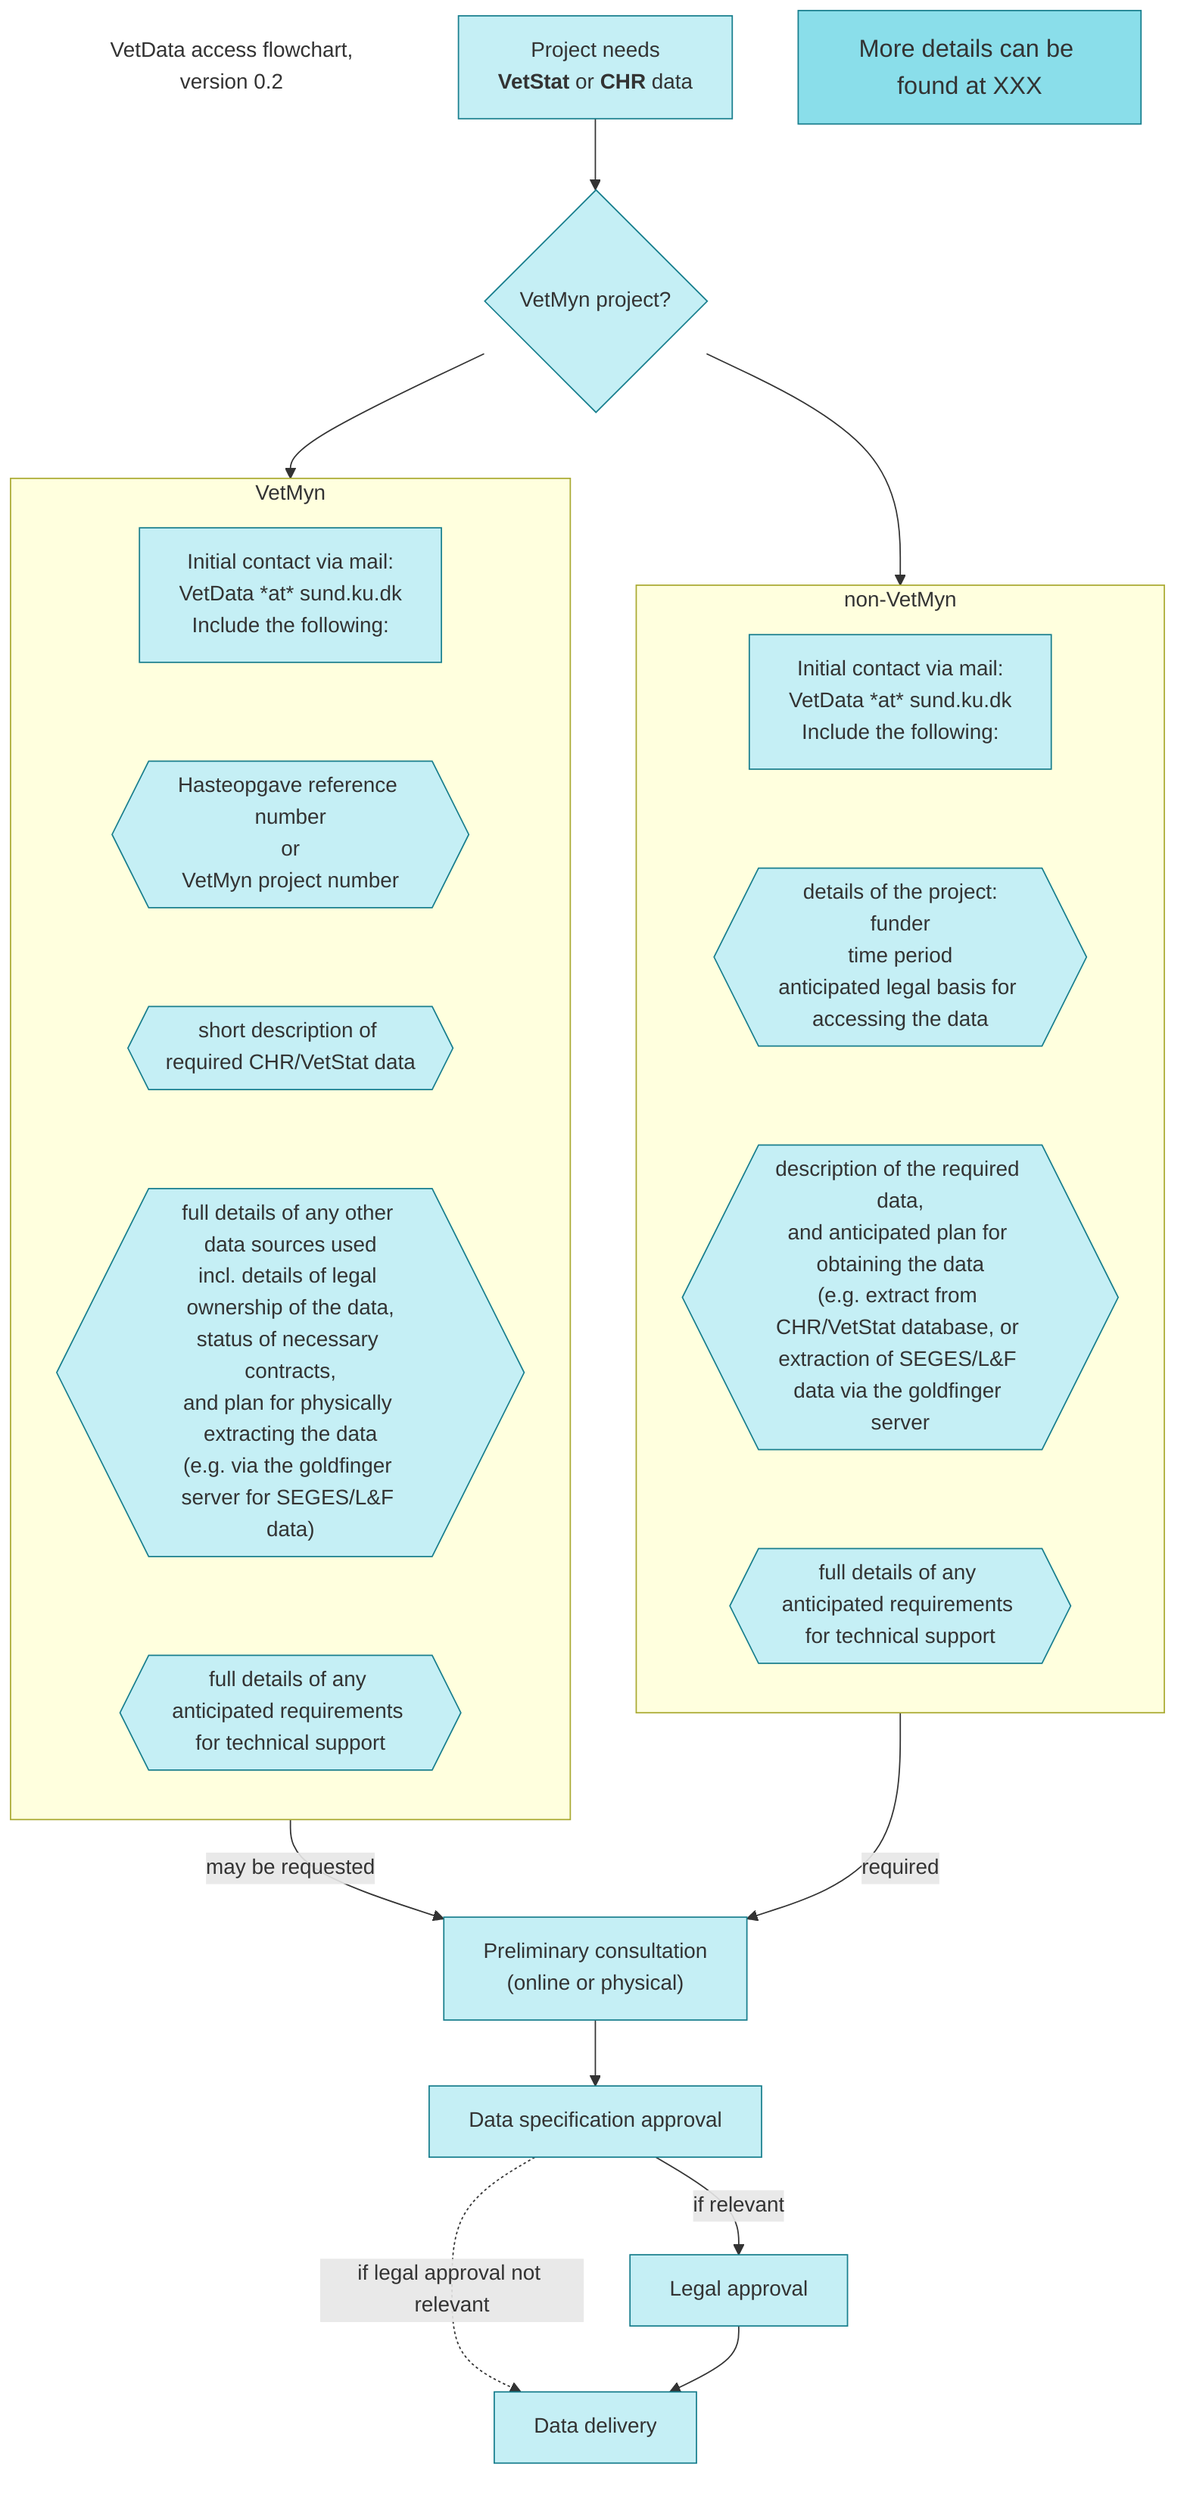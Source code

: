 flowchart

classDef version fill:#fff,stroke:#fff
VERSION["`VetData access flowchart,
version 0.2`"]
class VERSION version

classDef KUnode fill:#c5eff5,stroke:#197f8e
classDef KUimportant fill:#f5c9ca,stroke:#a31d20
classDef KUinfo fill:#8adeea,stroke:#197f8e,font-size:14pt

A["`Project needs
**VetStat** or **CHR** data`"]

VM{"`VetMyn project?`"}
class A,VM KUnode

A --> VM

subgraph VetMyn
direction TB
VM1["`Initial contact via mail:
VetData \*at* sund.ku.dk

Include the following:`"]
VM1a{{"`Hasteopgave reference number
or
VetMyn project number`"}}
VM1b{{"`short description of required CHR/VetStat data`"}}
VM1c{{"`full details of any other data sources used

incl. details of legal ownership of the data,
status of necessary contracts,
and plan for physically extracting the data
(e.g. via the goldfinger server for SEGES/L&F data)`"}}
VM1d{{"`full details of any anticipated requirements for technical support`"}}
end

class VetMyn KUimportant;
class VM1,VM1a,VM1b,VM1c,VM1d KUnode;

subgraph non-VetMyn
direction TB
nVM1["`Initial contact via mail:
VetData \*at* sund.ku.dk

Include the following:`"]
nVM1a{{"`details of the project:
funder
time period
anticipated legal basis for accessing the data`"}}
nVM1b{{"`description of the required data,
and anticipated plan for obtaining the data
(e.g. extract from CHR/VetStat database, or extraction of SEGES/L&F data via the goldfinger server`"}}
nVM1c{{"`full details of any anticipated requirements for technical support`"}}
end

class non-VetMyn KUimportant;
class nVM1,nVM1a,nVM1b,nVM1c KUnode;

VM --> VetMyn
VM1 ~~~ VM1a
VM1a ~~~ VM1b
VM1b ~~~ VM1c
VM1c ~~~ VM1d
VM --> non-VetMyn
nVM1 ~~~ nVM1a
nVM1a ~~~ nVM1b
nVM1b ~~~ nVM1c

B["`Preliminary consultation
(online or physical)`"]

VetMyn -- "may be requested" --> B
non-VetMyn -- "required" --> B

C["`Data specification approval`"]
D["`Legal approval`"]
E["`Data delivery`"]

class B,C,D,E KUnode;

B --> C
C -. "if legal approval not relevant" .-> E
C -- "if relevant" --> D
D --> E

X["`More details can be found at XXX`"]
class X KUinfo